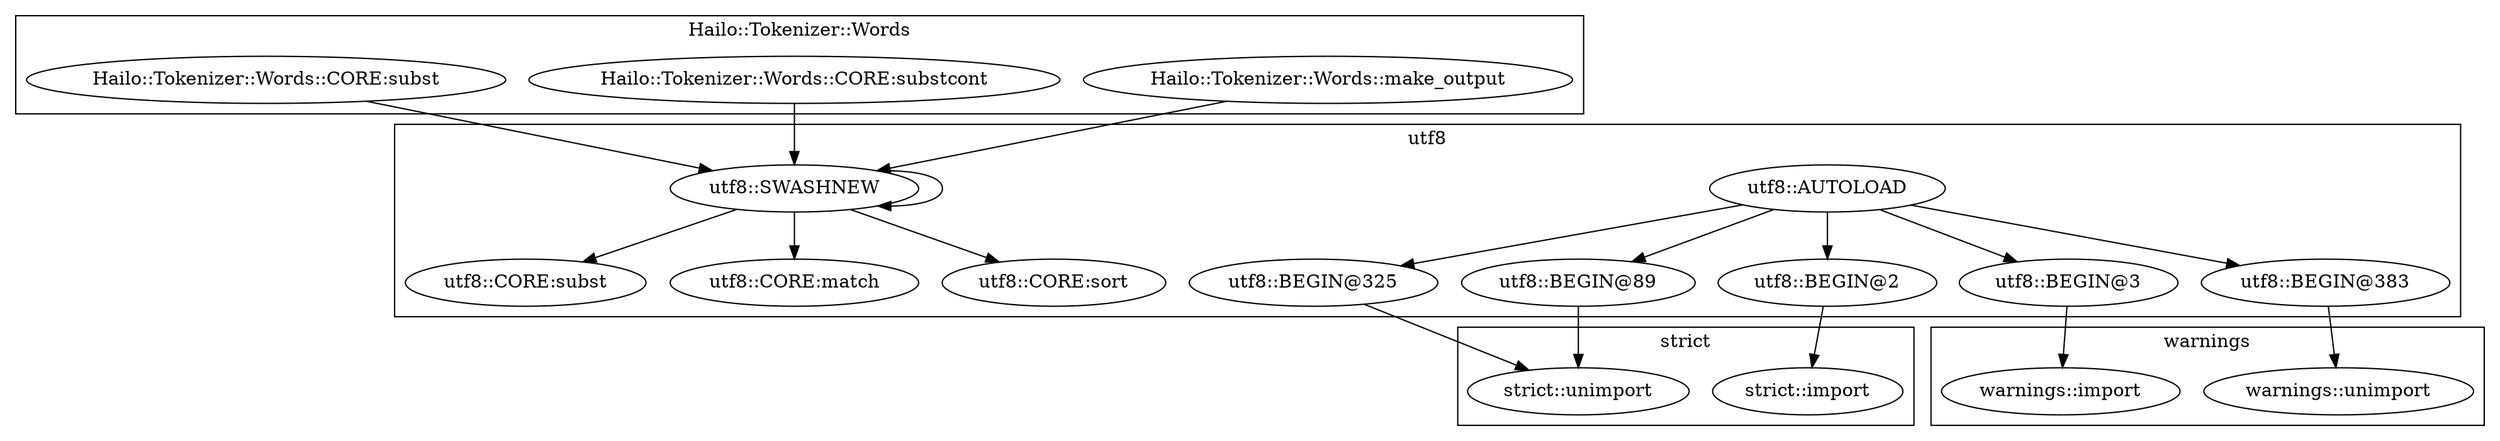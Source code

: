 digraph {
graph [overlap=false]
subgraph cluster_Hailo_Tokenizer_Words {
	label="Hailo::Tokenizer::Words";
	"Hailo::Tokenizer::Words::make_output";
	"Hailo::Tokenizer::Words::CORE:substcont";
	"Hailo::Tokenizer::Words::CORE:subst";
}
subgraph cluster_warnings {
	label="warnings";
	"warnings::unimport";
	"warnings::import";
}
subgraph cluster_strict {
	label="strict";
	"strict::import";
	"strict::unimport";
}
subgraph cluster_utf8 {
	label="utf8";
	"utf8::AUTOLOAD";
	"utf8::CORE:match";
	"utf8::CORE:sort";
	"utf8::BEGIN@2";
	"utf8::BEGIN@383";
	"utf8::SWASHNEW";
	"utf8::BEGIN@3";
	"utf8::BEGIN@325";
	"utf8::BEGIN@89";
	"utf8::CORE:subst";
}
"utf8::SWASHNEW" -> "utf8::CORE:sort";
"utf8::BEGIN@383" -> "warnings::unimport";
"utf8::BEGIN@325" -> "strict::unimport";
"utf8::BEGIN@89" -> "strict::unimport";
"utf8::AUTOLOAD" -> "utf8::BEGIN@383";
"utf8::BEGIN@3" -> "warnings::import";
"utf8::SWASHNEW" -> "utf8::CORE:subst";
"utf8::AUTOLOAD" -> "utf8::BEGIN@2";
"Hailo::Tokenizer::Words::CORE:substcont" -> "utf8::SWASHNEW";
"Hailo::Tokenizer::Words::make_output" -> "utf8::SWASHNEW";
"utf8::SWASHNEW" -> "utf8::SWASHNEW";
"Hailo::Tokenizer::Words::CORE:subst" -> "utf8::SWASHNEW";
"utf8::AUTOLOAD" -> "utf8::BEGIN@325";
"utf8::SWASHNEW" -> "utf8::CORE:match";
"utf8::AUTOLOAD" -> "utf8::BEGIN@3";
"utf8::AUTOLOAD" -> "utf8::BEGIN@89";
"utf8::BEGIN@2" -> "strict::import";
}
